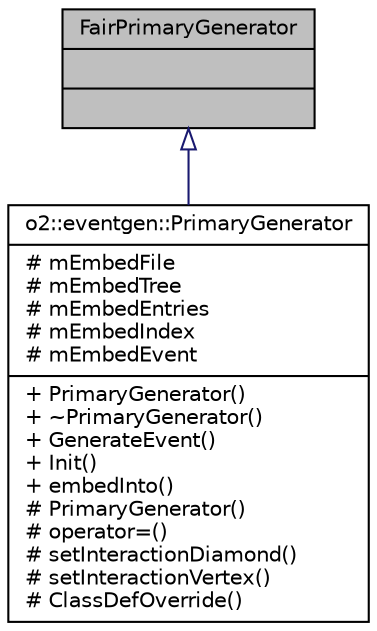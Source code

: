 digraph "FairPrimaryGenerator"
{
 // INTERACTIVE_SVG=YES
  bgcolor="transparent";
  edge [fontname="Helvetica",fontsize="10",labelfontname="Helvetica",labelfontsize="10"];
  node [fontname="Helvetica",fontsize="10",shape=record];
  Node1 [label="{FairPrimaryGenerator\n||}",height=0.2,width=0.4,color="black", fillcolor="grey75", style="filled" fontcolor="black"];
  Node1 -> Node2 [dir="back",color="midnightblue",fontsize="10",style="solid",arrowtail="onormal",fontname="Helvetica"];
  Node2 [label="{o2::eventgen::PrimaryGenerator\n|# mEmbedFile\l# mEmbedTree\l# mEmbedEntries\l# mEmbedIndex\l# mEmbedEvent\l|+ PrimaryGenerator()\l+ ~PrimaryGenerator()\l+ GenerateEvent()\l+ Init()\l+ embedInto()\l# PrimaryGenerator()\l# operator=()\l# setInteractionDiamond()\l# setInteractionVertex()\l# ClassDefOverride()\l}",height=0.2,width=0.4,color="black",URL="$dc/d85/classo2_1_1eventgen_1_1PrimaryGenerator.html"];
}
